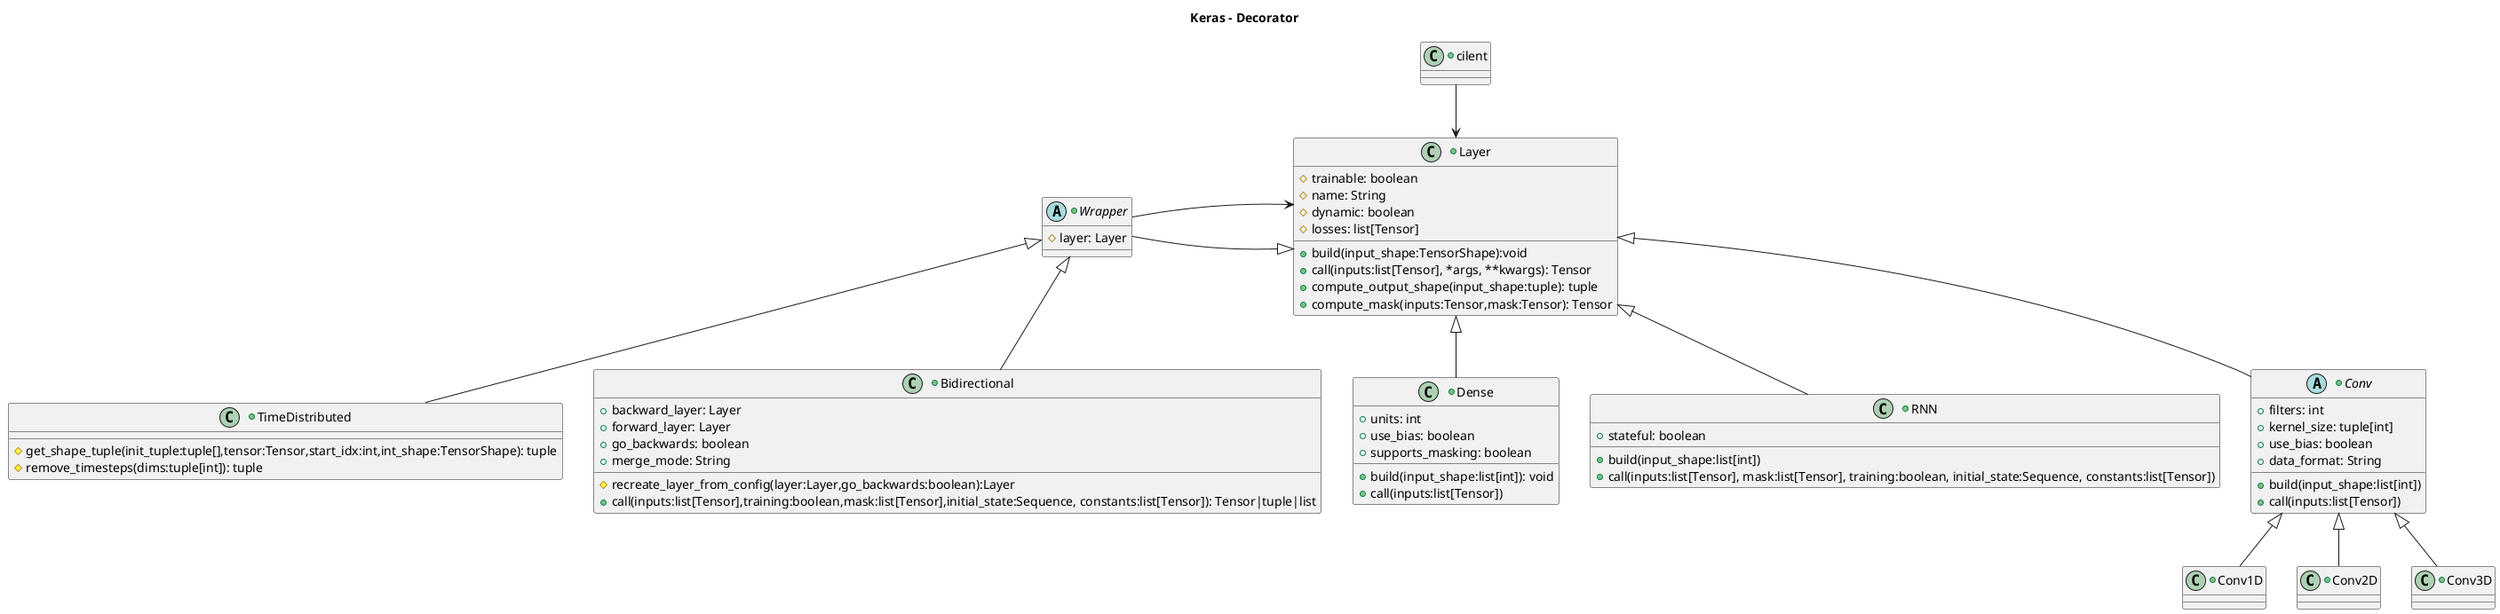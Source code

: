 @startuml

title Keras - Decorator
    

+abstract class Wrapper extends Layer{
    # layer: Layer
    
}

+class Layer{
    # trainable: boolean
    # name: String
    # dynamic: boolean
    # losses: list[Tensor]
    +build(input_shape:TensorShape):void
    + call(inputs:list[Tensor], *args, **kwargs): Tensor
    + compute_output_shape(input_shape:tuple): tuple
    + compute_mask(inputs:Tensor,mask:Tensor): Tensor
}

+class TimeDistributed extends Wrapper{

    # get_shape_tuple(init_tuple:tuple[],tensor:Tensor,start_idx:int,int_shape:TensorShape): tuple
    # remove_timesteps(dims:tuple[int]): tuple
}
+class Dense extends Layer {
    +build(input_shape:list[int]): void
    +call(inputs:list[Tensor])
    +units: int
    +use_bias: boolean
    +supports_masking: boolean
}

+class RNN extends Layer {
    +build(input_shape:list[int])
    +call(inputs:list[Tensor], mask:list[Tensor], training:boolean, initial_state:Sequence, constants:list[Tensor])
    +stateful: boolean
}

+abstract class Conv extends Layer {
    +build(input_shape:list[int])
    +call(inputs:list[Tensor])
    +filters: int
    +kernel_size: tuple[int]
    +use_bias: boolean
    +data_format: String
}
+class Conv1D extends Conv{
    
}
+class Conv2D extends Conv{

}
+class Conv3D extends Conv{
    
}
+class Bidirectional extends Wrapper{
    + backward_layer: Layer
    + forward_layer: Layer
    + go_backwards: boolean
    + merge_mode: String
    # recreate_layer_from_config(layer:Layer,go_backwards:boolean):Layer
    + call(inputs:list[Tensor],training:boolean,mask:list[Tensor],initial_state:Sequence, constants:list[Tensor]): Tensor|tuple|list
}
+class cilent{

}
cilent -down-> Layer
Layer <-left- Wrapper
@enduml
